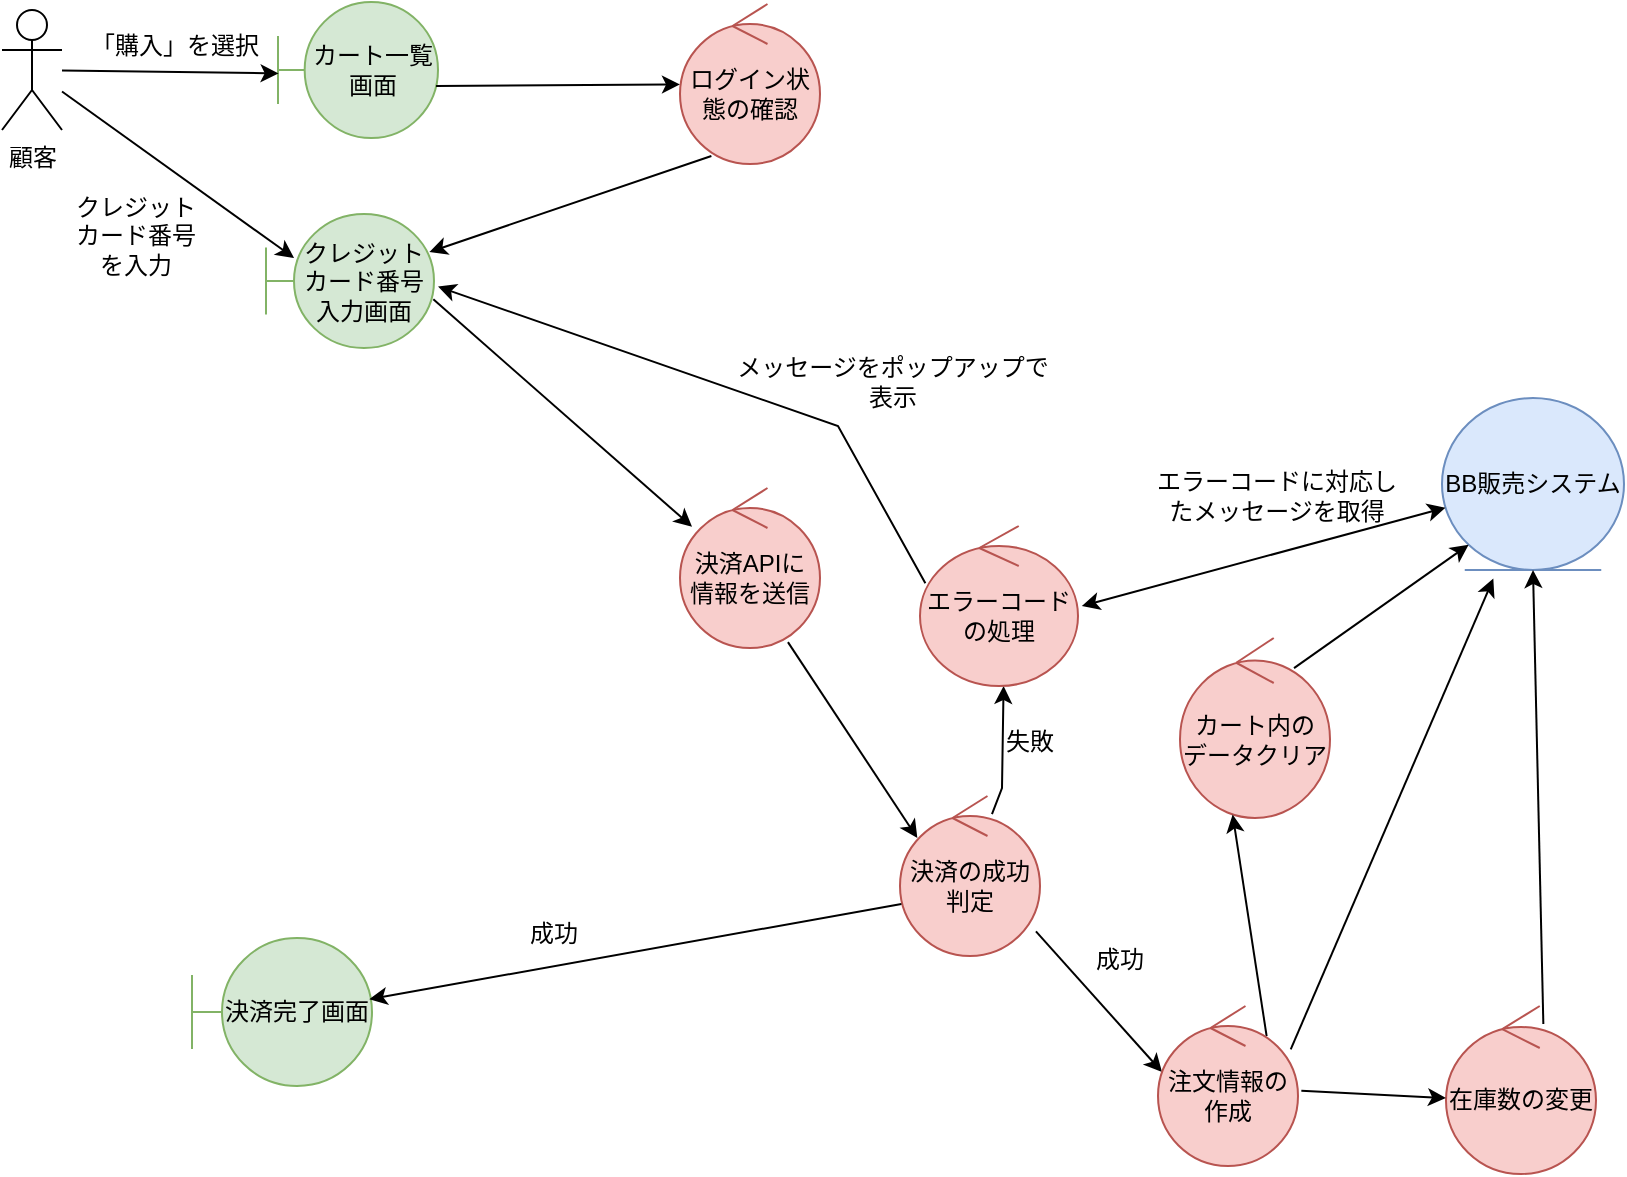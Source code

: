 <mxfile>
    <diagram name="ページ1" id="lOJqmfj-AF2IGyaFZty9">
        <mxGraphModel dx="816" dy="419" grid="0" gridSize="10" guides="1" tooltips="1" connect="1" arrows="1" fold="1" page="1" pageScale="1" pageWidth="827" pageHeight="1169" math="0" shadow="0">
            <root>
                <mxCell id="0"/>
                <mxCell id="1" parent="0"/>
                <mxCell id="XFLWg0oDXKJBOEz6R7yy-1" value="顧客" style="shape=umlActor;verticalLabelPosition=bottom;verticalAlign=top;html=1;outlineConnect=0;" parent="1" vertex="1">
                    <mxGeometry x="71" y="61" width="30" height="60" as="geometry"/>
                </mxCell>
                <mxCell id="XFLWg0oDXKJBOEz6R7yy-2" value="カート一覧画面" style="shape=umlBoundary;whiteSpace=wrap;html=1;fillColor=#d5e8d4;strokeColor=#82b366;" parent="1" vertex="1">
                    <mxGeometry x="209" y="57" width="80" height="68" as="geometry"/>
                </mxCell>
                <mxCell id="XFLWg0oDXKJBOEz6R7yy-3" value="" style="endArrow=classic;html=1;rounded=0;entryX=0.004;entryY=0.525;entryDx=0;entryDy=0;entryPerimeter=0;" parent="1" source="XFLWg0oDXKJBOEz6R7yy-1" target="XFLWg0oDXKJBOEz6R7yy-2" edge="1">
                    <mxGeometry width="50" height="50" relative="1" as="geometry">
                        <mxPoint x="373" y="288" as="sourcePoint"/>
                        <mxPoint x="423" y="238" as="targetPoint"/>
                    </mxGeometry>
                </mxCell>
                <mxCell id="XFLWg0oDXKJBOEz6R7yy-4" value="" style="endArrow=classic;html=1;rounded=0;exitX=0.988;exitY=0.618;exitDx=0;exitDy=0;exitPerimeter=0;" parent="1" source="XFLWg0oDXKJBOEz6R7yy-2" target="XFLWg0oDXKJBOEz6R7yy-5" edge="1">
                    <mxGeometry width="50" height="50" relative="1" as="geometry">
                        <mxPoint x="373" y="288" as="sourcePoint"/>
                        <mxPoint x="441" y="131" as="targetPoint"/>
                    </mxGeometry>
                </mxCell>
                <mxCell id="XFLWg0oDXKJBOEz6R7yy-5" value="ログイン状態の確認" style="ellipse;shape=umlControl;whiteSpace=wrap;html=1;fillColor=#f8cecc;strokeColor=#b85450;" parent="1" vertex="1">
                    <mxGeometry x="410" y="58" width="70" height="80" as="geometry"/>
                </mxCell>
                <mxCell id="XFLWg0oDXKJBOEz6R7yy-8" value="「購入」を選択" style="text;html=1;align=center;verticalAlign=middle;whiteSpace=wrap;rounded=0;" parent="1" vertex="1">
                    <mxGeometry x="112" y="64" width="91" height="30" as="geometry"/>
                </mxCell>
                <mxCell id="XFLWg0oDXKJBOEz6R7yy-13" value="クレジットカード番号入力画面" style="shape=umlBoundary;whiteSpace=wrap;html=1;fillColor=#d5e8d4;strokeColor=#82b366;" parent="1" vertex="1">
                    <mxGeometry x="203" y="163" width="84" height="67" as="geometry"/>
                </mxCell>
                <mxCell id="XFLWg0oDXKJBOEz6R7yy-14" value="" style="endArrow=classic;html=1;rounded=0;exitX=0.224;exitY=0.95;exitDx=0;exitDy=0;exitPerimeter=0;entryX=0.972;entryY=0.284;entryDx=0;entryDy=0;entryPerimeter=0;" parent="1" source="XFLWg0oDXKJBOEz6R7yy-5" target="XFLWg0oDXKJBOEz6R7yy-13" edge="1">
                    <mxGeometry width="50" height="50" relative="1" as="geometry">
                        <mxPoint x="373" y="288" as="sourcePoint"/>
                        <mxPoint x="423" y="238" as="targetPoint"/>
                    </mxGeometry>
                </mxCell>
                <mxCell id="XFLWg0oDXKJBOEz6R7yy-15" value="" style="endArrow=classic;html=1;rounded=0;entryX=0.167;entryY=0.328;entryDx=0;entryDy=0;entryPerimeter=0;" parent="1" source="XFLWg0oDXKJBOEz6R7yy-1" target="XFLWg0oDXKJBOEz6R7yy-13" edge="1">
                    <mxGeometry width="50" height="50" relative="1" as="geometry">
                        <mxPoint x="373" y="288" as="sourcePoint"/>
                        <mxPoint x="423" y="238" as="targetPoint"/>
                    </mxGeometry>
                </mxCell>
                <mxCell id="XFLWg0oDXKJBOEz6R7yy-17" value="決済APIに&lt;div&gt;情報を送信&lt;/div&gt;" style="ellipse;shape=umlControl;whiteSpace=wrap;html=1;fillColor=#f8cecc;strokeColor=#b85450;" parent="1" vertex="1">
                    <mxGeometry x="410" y="300" width="70" height="80" as="geometry"/>
                </mxCell>
                <mxCell id="XFLWg0oDXKJBOEz6R7yy-21" value="" style="endArrow=classic;html=1;rounded=0;exitX=0.996;exitY=0.637;exitDx=0;exitDy=0;exitPerimeter=0;entryX=0.086;entryY=0.242;entryDx=0;entryDy=0;entryPerimeter=0;" parent="1" source="XFLWg0oDXKJBOEz6R7yy-13" target="XFLWg0oDXKJBOEz6R7yy-17" edge="1">
                    <mxGeometry width="50" height="50" relative="1" as="geometry">
                        <mxPoint x="373" y="287" as="sourcePoint"/>
                        <mxPoint x="408" y="386" as="targetPoint"/>
                    </mxGeometry>
                </mxCell>
                <mxCell id="XFLWg0oDXKJBOEz6R7yy-22" value="クレジットカード番号を入力&lt;div&gt;&lt;br&gt;&lt;/div&gt;" style="text;html=1;align=center;verticalAlign=middle;whiteSpace=wrap;rounded=0;" parent="1" vertex="1">
                    <mxGeometry x="103" y="169" width="70" height="24" as="geometry"/>
                </mxCell>
                <mxCell id="XFLWg0oDXKJBOEz6R7yy-23" value="" style="endArrow=classic;html=1;rounded=0;exitX=0.771;exitY=0.963;exitDx=0;exitDy=0;exitPerimeter=0;entryX=0.124;entryY=0.263;entryDx=0;entryDy=0;entryPerimeter=0;" parent="1" source="XFLWg0oDXKJBOEz6R7yy-17" target="XFLWg0oDXKJBOEz6R7yy-24" edge="1">
                    <mxGeometry width="50" height="50" relative="1" as="geometry">
                        <mxPoint x="373" y="287" as="sourcePoint"/>
                        <mxPoint x="597" y="280" as="targetPoint"/>
                    </mxGeometry>
                </mxCell>
                <mxCell id="XFLWg0oDXKJBOEz6R7yy-24" value="決済の成功判定" style="ellipse;shape=umlControl;whiteSpace=wrap;html=1;fillColor=#f8cecc;strokeColor=#b85450;" parent="1" vertex="1">
                    <mxGeometry x="520" y="454" width="70" height="80" as="geometry"/>
                </mxCell>
                <mxCell id="XFLWg0oDXKJBOEz6R7yy-25" value="決済完了画面" style="shape=umlBoundary;whiteSpace=wrap;html=1;fillColor=#d5e8d4;strokeColor=#82b366;" parent="1" vertex="1">
                    <mxGeometry x="166" y="525" width="90" height="74" as="geometry"/>
                </mxCell>
                <mxCell id="XFLWg0oDXKJBOEz6R7yy-26" value="" style="endArrow=classic;html=1;rounded=0;exitX=0.01;exitY=0.675;exitDx=0;exitDy=0;exitPerimeter=0;entryX=0.985;entryY=0.414;entryDx=0;entryDy=0;entryPerimeter=0;" parent="1" source="XFLWg0oDXKJBOEz6R7yy-24" target="XFLWg0oDXKJBOEz6R7yy-25" edge="1">
                    <mxGeometry width="50" height="50" relative="1" as="geometry">
                        <mxPoint x="373" y="387" as="sourcePoint"/>
                        <mxPoint x="423" y="337" as="targetPoint"/>
                    </mxGeometry>
                </mxCell>
                <mxCell id="XFLWg0oDXKJBOEz6R7yy-27" value="成功" style="text;html=1;align=center;verticalAlign=middle;whiteSpace=wrap;rounded=0;" parent="1" vertex="1">
                    <mxGeometry x="308.5" y="502" width="76" height="42" as="geometry"/>
                </mxCell>
                <mxCell id="XFLWg0oDXKJBOEz6R7yy-28" value="" style="endArrow=classic;html=1;rounded=0;entryX=0.529;entryY=1;entryDx=0;entryDy=0;entryPerimeter=0;exitX=0.657;exitY=0.113;exitDx=0;exitDy=0;exitPerimeter=0;" parent="1" source="XFLWg0oDXKJBOEz6R7yy-24" target="XFLWg0oDXKJBOEz6R7yy-29" edge="1">
                    <mxGeometry width="50" height="50" relative="1" as="geometry">
                        <mxPoint x="373" y="387" as="sourcePoint"/>
                        <mxPoint x="345" y="450" as="targetPoint"/>
                        <Array as="points">
                            <mxPoint x="571" y="450"/>
                        </Array>
                    </mxGeometry>
                </mxCell>
                <mxCell id="XFLWg0oDXKJBOEz6R7yy-29" value="エラーコードの処理" style="ellipse;shape=umlControl;whiteSpace=wrap;html=1;fillColor=#f8cecc;strokeColor=#b85450;" parent="1" vertex="1">
                    <mxGeometry x="530" y="319" width="79" height="80" as="geometry"/>
                </mxCell>
                <mxCell id="XFLWg0oDXKJBOEz6R7yy-30" value="BB販売システム" style="ellipse;shape=umlEntity;whiteSpace=wrap;html=1;fillColor=#dae8fc;strokeColor=#6c8ebf;" parent="1" vertex="1">
                    <mxGeometry x="791" y="255" width="91" height="86" as="geometry"/>
                </mxCell>
                <mxCell id="XFLWg0oDXKJBOEz6R7yy-32" value="失敗" style="text;html=1;align=center;verticalAlign=middle;whiteSpace=wrap;rounded=0;" parent="1" vertex="1">
                    <mxGeometry x="555" y="412" width="60" height="30" as="geometry"/>
                </mxCell>
                <mxCell id="XFLWg0oDXKJBOEz6R7yy-33" value="エラーコードに対応したメッセージを取得" style="text;html=1;align=center;verticalAlign=middle;whiteSpace=wrap;rounded=0;" parent="1" vertex="1">
                    <mxGeometry x="643" y="289" width="131" height="30" as="geometry"/>
                </mxCell>
                <mxCell id="XFLWg0oDXKJBOEz6R7yy-35" value="" style="endArrow=classic;startArrow=classic;html=1;rounded=0;exitX=1.024;exitY=0.5;exitDx=0;exitDy=0;exitPerimeter=0;" parent="1" source="XFLWg0oDXKJBOEz6R7yy-29" target="XFLWg0oDXKJBOEz6R7yy-30" edge="1">
                    <mxGeometry width="50" height="50" relative="1" as="geometry">
                        <mxPoint x="555" y="387" as="sourcePoint"/>
                        <mxPoint x="605" y="337" as="targetPoint"/>
                    </mxGeometry>
                </mxCell>
                <mxCell id="XFLWg0oDXKJBOEz6R7yy-36" value="" style="endArrow=classic;html=1;rounded=0;exitX=0.034;exitY=0.358;exitDx=0;exitDy=0;exitPerimeter=0;entryX=1.024;entryY=0.542;entryDx=0;entryDy=0;entryPerimeter=0;" parent="1" source="XFLWg0oDXKJBOEz6R7yy-29" target="XFLWg0oDXKJBOEz6R7yy-13" edge="1">
                    <mxGeometry width="50" height="50" relative="1" as="geometry">
                        <mxPoint x="555" y="387" as="sourcePoint"/>
                        <mxPoint x="323" y="427" as="targetPoint"/>
                        <Array as="points">
                            <mxPoint x="489" y="269"/>
                        </Array>
                    </mxGeometry>
                </mxCell>
                <mxCell id="TAJ6lhDx1A0uZQImCwMc-1" value="メッセージをポップアップで表示" style="text;html=1;align=center;verticalAlign=middle;whiteSpace=wrap;rounded=0;rotation=0;" parent="1" vertex="1">
                    <mxGeometry x="433" y="232" width="167" height="30" as="geometry"/>
                </mxCell>
                <mxCell id="TAJ6lhDx1A0uZQImCwMc-3" value="在庫数の変更" style="ellipse;shape=umlControl;whiteSpace=wrap;html=1;fillColor=#f8cecc;strokeColor=#b85450;" parent="1" vertex="1">
                    <mxGeometry x="793" y="559" width="75" height="84" as="geometry"/>
                </mxCell>
                <mxCell id="TAJ6lhDx1A0uZQImCwMc-6" value="" style="endArrow=classic;html=1;rounded=0;exitX=0.971;exitY=0.846;exitDx=0;exitDy=0;exitPerimeter=0;" parent="1" source="XFLWg0oDXKJBOEz6R7yy-24" edge="1">
                    <mxGeometry width="50" height="50" relative="1" as="geometry">
                        <mxPoint x="444" y="388" as="sourcePoint"/>
                        <mxPoint x="651" y="592" as="targetPoint"/>
                    </mxGeometry>
                </mxCell>
                <mxCell id="TAJ6lhDx1A0uZQImCwMc-7" value="成功" style="text;html=1;align=center;verticalAlign=middle;whiteSpace=wrap;rounded=0;" parent="1" vertex="1">
                    <mxGeometry x="600" y="521" width="60" height="30" as="geometry"/>
                </mxCell>
                <mxCell id="TAJ6lhDx1A0uZQImCwMc-9" value="" style="endArrow=classic;html=1;rounded=0;entryX=0.5;entryY=1;entryDx=0;entryDy=0;exitX=0.649;exitY=0.107;exitDx=0;exitDy=0;exitPerimeter=0;" parent="1" source="TAJ6lhDx1A0uZQImCwMc-3" target="XFLWg0oDXKJBOEz6R7yy-30" edge="1">
                    <mxGeometry width="50" height="50" relative="1" as="geometry">
                        <mxPoint x="822" y="461" as="sourcePoint"/>
                        <mxPoint x="494" y="338" as="targetPoint"/>
                    </mxGeometry>
                </mxCell>
                <mxCell id="TAJ6lhDx1A0uZQImCwMc-12" value="カート内の&lt;div&gt;データクリア&lt;/div&gt;" style="ellipse;shape=umlControl;whiteSpace=wrap;html=1;fillColor=#f8cecc;strokeColor=#b85450;" parent="1" vertex="1">
                    <mxGeometry x="660" y="375" width="75" height="90" as="geometry"/>
                </mxCell>
                <mxCell id="TAJ6lhDx1A0uZQImCwMc-15" value="" style="endArrow=classic;html=1;rounded=0;exitX=0.76;exitY=0.167;exitDx=0;exitDy=0;exitPerimeter=0;entryX=0;entryY=1;entryDx=0;entryDy=0;" parent="1" source="TAJ6lhDx1A0uZQImCwMc-12" target="XFLWg0oDXKJBOEz6R7yy-30" edge="1">
                    <mxGeometry width="50" height="50" relative="1" as="geometry">
                        <mxPoint x="507" y="496" as="sourcePoint"/>
                        <mxPoint x="557" y="446" as="targetPoint"/>
                    </mxGeometry>
                </mxCell>
                <mxCell id="TAJ6lhDx1A0uZQImCwMc-16" value="" style="endArrow=classic;html=1;rounded=0;exitX=0.776;exitY=0.188;exitDx=0;exitDy=0;exitPerimeter=0;entryX=0.351;entryY=0.981;entryDx=0;entryDy=0;entryPerimeter=0;" parent="1" source="5" target="TAJ6lhDx1A0uZQImCwMc-12" edge="1">
                    <mxGeometry width="50" height="50" relative="1" as="geometry">
                        <mxPoint x="486" y="396" as="sourcePoint"/>
                        <mxPoint x="703" y="480" as="targetPoint"/>
                    </mxGeometry>
                </mxCell>
                <mxCell id="5" value="注文情報の作成" style="ellipse;shape=umlControl;whiteSpace=wrap;html=1;fillColor=#f8cecc;strokeColor=#b85450;" parent="1" vertex="1">
                    <mxGeometry x="649" y="559" width="70" height="80" as="geometry"/>
                </mxCell>
                <mxCell id="6" value="" style="endArrow=classic;html=1;exitX=1.024;exitY=0.529;exitDx=0;exitDy=0;exitPerimeter=0;entryX=0;entryY=0.548;entryDx=0;entryDy=0;entryPerimeter=0;" parent="1" source="5" target="TAJ6lhDx1A0uZQImCwMc-3" edge="1">
                    <mxGeometry width="50" height="50" relative="1" as="geometry">
                        <mxPoint x="677" y="543" as="sourcePoint"/>
                        <mxPoint x="727" y="493" as="targetPoint"/>
                    </mxGeometry>
                </mxCell>
                <mxCell id="7" value="" style="endArrow=classic;html=1;exitX=0.948;exitY=0.271;exitDx=0;exitDy=0;exitPerimeter=0;entryX=0.282;entryY=1.05;entryDx=0;entryDy=0;entryPerimeter=0;" parent="1" source="5" target="XFLWg0oDXKJBOEz6R7yy-30" edge="1">
                    <mxGeometry width="50" height="50" relative="1" as="geometry">
                        <mxPoint x="677" y="543" as="sourcePoint"/>
                        <mxPoint x="727" y="493" as="targetPoint"/>
                    </mxGeometry>
                </mxCell>
            </root>
        </mxGraphModel>
    </diagram>
</mxfile>
